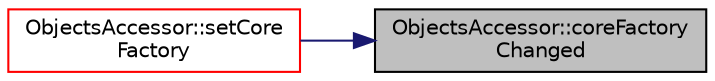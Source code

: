 digraph "ObjectsAccessor::coreFactoryChanged"
{
 // LATEX_PDF_SIZE
  edge [fontname="Helvetica",fontsize="10",labelfontname="Helvetica",labelfontsize="10"];
  node [fontname="Helvetica",fontsize="10",shape=record];
  rankdir="RL";
  Node1 [label="ObjectsAccessor::coreFactory\lChanged",height=0.2,width=0.4,color="black", fillcolor="grey75", style="filled", fontcolor="black",tooltip=" "];
  Node1 -> Node2 [dir="back",color="midnightblue",fontsize="10",style="solid",fontname="Helvetica"];
  Node2 [label="ObjectsAccessor::setCore\lFactory",height=0.2,width=0.4,color="red", fillcolor="white", style="filled",URL="$class_objects_accessor.html#aac773b379a00b10448ebe91aff24c1a4",tooltip=" "];
}
